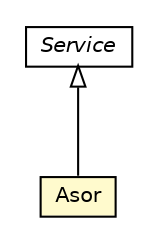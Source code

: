 #!/usr/local/bin/dot
#
# Class diagram 
# Generated by UMLGraph version R5_6-24-gf6e263 (http://www.umlgraph.org/)
#

digraph G {
	edge [fontname="Helvetica",fontsize=10,labelfontname="Helvetica",labelfontsize=10];
	node [fontname="Helvetica",fontsize=10,shape=plaintext];
	nodesep=0.25;
	ranksep=0.5;
	// org.universAAL.ontology.asor.Asor
	c62268 [label=<<table title="org.universAAL.ontology.asor.Asor" border="0" cellborder="1" cellspacing="0" cellpadding="2" port="p" bgcolor="lemonChiffon" href="./Asor.html">
		<tr><td><table border="0" cellspacing="0" cellpadding="1">
<tr><td align="center" balign="center"> Asor </td></tr>
		</table></td></tr>
		</table>>, URL="./Asor.html", fontname="Helvetica", fontcolor="black", fontsize=10.0];
	//org.universAAL.ontology.asor.Asor extends org.universAAL.middleware.service.owl.Service
	c62638:p -> c62268:p [dir=back,arrowtail=empty];
	// org.universAAL.middleware.service.owl.Service
	c62638 [label=<<table title="org.universAAL.middleware.service.owl.Service" border="0" cellborder="1" cellspacing="0" cellpadding="2" port="p" href="http://java.sun.com/j2se/1.4.2/docs/api/org/universAAL/middleware/service/owl/Service.html">
		<tr><td><table border="0" cellspacing="0" cellpadding="1">
<tr><td align="center" balign="center"><font face="Helvetica-Oblique"> Service </font></td></tr>
		</table></td></tr>
		</table>>, URL="http://java.sun.com/j2se/1.4.2/docs/api/org/universAAL/middleware/service/owl/Service.html", fontname="Helvetica", fontcolor="black", fontsize=10.0];
}

